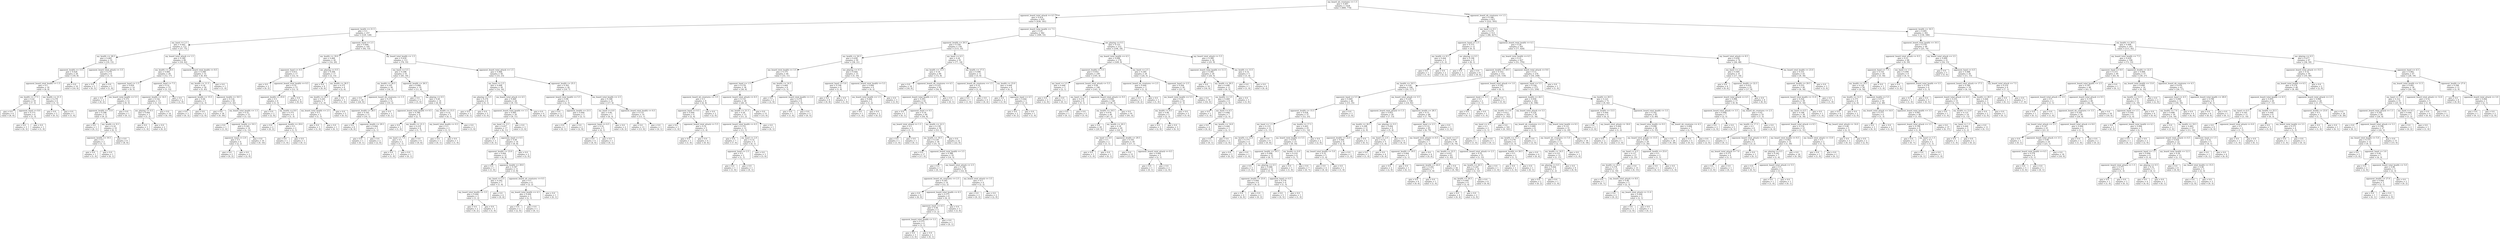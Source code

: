 digraph Tree {
node [shape=box] ;
0 [label="my_board_nb_creatures <= 1.5\ngini = 0.497\nsamples = 1434\nvalue = [660, 774]"] ;
1 [label="opponent_board_total_attack <= 4.5\ngini = 0.414\nsamples = 619\nvalue = [438, 181]"] ;
0 -> 1 [labeldistance=2.5, labelangle=45, headlabel="True"] ;
2 [label="opponent_health <= 21.5\ngini = 0.5\nsamples = 257\nvalue = [129, 128]"] ;
1 -> 2 ;
3 [label="my_hand <= 2.5\ngini = 0.442\nsamples = 112\nvalue = [37, 75]"] ;
2 -> 3 ;
4 [label="my_health <= 28.5\ngini = 0.482\nsamples = 32\nvalue = [19, 13]"] ;
3 -> 4 ;
5 [label="opponent_health <= 13.5\ngini = 0.426\nsamples = 26\nvalue = [18, 8]"] ;
4 -> 5 ;
6 [label="opponent_board_total_health <= 1.5\ngini = 0.5\nsamples = 16\nvalue = [8, 8]"] ;
5 -> 6 ;
7 [label="my_health <= 17.5\ngini = 0.42\nsamples = 10\nvalue = [7, 3]"] ;
6 -> 7 ;
8 [label="gini = 0.0\nsamples = 6\nvalue = [6, 0]"] ;
7 -> 8 ;
9 [label="opponent_hand <= 8.0\ngini = 0.375\nsamples = 4\nvalue = [1, 3]"] ;
7 -> 9 ;
10 [label="gini = 0.0\nsamples = 3\nvalue = [0, 3]"] ;
9 -> 10 ;
11 [label="gini = 0.0\nsamples = 1\nvalue = [1, 0]"] ;
9 -> 11 ;
12 [label="my_health <= 21.5\ngini = 0.278\nsamples = 6\nvalue = [1, 5]"] ;
6 -> 12 ;
13 [label="gini = 0.0\nsamples = 5\nvalue = [0, 5]"] ;
12 -> 13 ;
14 [label="gini = 0.0\nsamples = 1\nvalue = [1, 0]"] ;
12 -> 14 ;
15 [label="gini = 0.0\nsamples = 10\nvalue = [10, 0]"] ;
5 -> 15 ;
16 [label="opponent_board_total_attack <= 3.5\ngini = 0.278\nsamples = 6\nvalue = [1, 5]"] ;
4 -> 16 ;
17 [label="gini = 0.0\nsamples = 5\nvalue = [0, 5]"] ;
16 -> 17 ;
18 [label="gini = 0.0\nsamples = 1\nvalue = [1, 0]"] ;
16 -> 18 ;
19 [label="my_board_total_attack <= 1.5\ngini = 0.349\nsamples = 80\nvalue = [18, 62]"] ;
3 -> 19 ;
20 [label="my_health <= 20.5\ngini = 0.485\nsamples = 29\nvalue = [12, 17]"] ;
19 -> 20 ;
21 [label="opponent_hand <= 1.5\ngini = 0.459\nsamples = 14\nvalue = [9, 5]"] ;
20 -> 21 ;
22 [label="gini = 0.0\nsamples = 2\nvalue = [0, 2]"] ;
21 -> 22 ;
23 [label="my_board_total_health <= 5.5\ngini = 0.375\nsamples = 12\nvalue = [9, 3]"] ;
21 -> 23 ;
24 [label="opponent_health <= 13.0\ngini = 0.298\nsamples = 11\nvalue = [9, 2]"] ;
23 -> 24 ;
25 [label="gini = 0.0\nsamples = 1\nvalue = [0, 1]"] ;
24 -> 25 ;
26 [label="my_health <= 9.5\ngini = 0.18\nsamples = 10\nvalue = [9, 1]"] ;
24 -> 26 ;
27 [label="opponent_health <= 19.5\ngini = 0.5\nsamples = 2\nvalue = [1, 1]"] ;
26 -> 27 ;
28 [label="gini = 0.0\nsamples = 1\nvalue = [1, 0]"] ;
27 -> 28 ;
29 [label="gini = 0.0\nsamples = 1\nvalue = [0, 1]"] ;
27 -> 29 ;
30 [label="gini = 0.0\nsamples = 8\nvalue = [8, 0]"] ;
26 -> 30 ;
31 [label="gini = 0.0\nsamples = 1\nvalue = [0, 1]"] ;
23 -> 31 ;
32 [label="opponent_hand <= 7.5\ngini = 0.32\nsamples = 15\nvalue = [3, 12]"] ;
20 -> 32 ;
33 [label="opponent_health <= 14.5\ngini = 0.142\nsamples = 13\nvalue = [1, 12]"] ;
32 -> 33 ;
34 [label="me_playing <= 0.5\ngini = 0.444\nsamples = 3\nvalue = [1, 2]"] ;
33 -> 34 ;
35 [label="gini = 0.0\nsamples = 1\nvalue = [1, 0]"] ;
34 -> 35 ;
36 [label="gini = 0.0\nsamples = 2\nvalue = [0, 2]"] ;
34 -> 36 ;
37 [label="gini = 0.0\nsamples = 10\nvalue = [0, 10]"] ;
33 -> 37 ;
38 [label="gini = 0.0\nsamples = 2\nvalue = [2, 0]"] ;
32 -> 38 ;
39 [label="opponent_board_total_health <= 8.5\ngini = 0.208\nsamples = 51\nvalue = [6, 45]"] ;
19 -> 39 ;
40 [label="my_health <= 11.5\ngini = 0.18\nsamples = 50\nvalue = [5, 45]"] ;
39 -> 40 ;
41 [label="opponent_health <= 15.5\ngini = 0.48\nsamples = 5\nvalue = [2, 3]"] ;
40 -> 41 ;
42 [label="gini = 0.0\nsamples = 3\nvalue = [0, 3]"] ;
41 -> 42 ;
43 [label="gini = 0.0\nsamples = 2\nvalue = [2, 0]"] ;
41 -> 43 ;
44 [label="opponent_health <= 18.5\ngini = 0.124\nsamples = 45\nvalue = [3, 42]"] ;
40 -> 44 ;
45 [label="gini = 0.0\nsamples = 30\nvalue = [0, 30]"] ;
44 -> 45 ;
46 [label="my_board_total_health <= 1.5\ngini = 0.32\nsamples = 15\nvalue = [3, 12]"] ;
44 -> 46 ;
47 [label="gini = 0.0\nsamples = 1\nvalue = [1, 0]"] ;
46 -> 47 ;
48 [label="opponent_health <= 19.5\ngini = 0.245\nsamples = 14\nvalue = [2, 12]"] ;
46 -> 48 ;
49 [label="opponent_hand <= 2.0\ngini = 0.5\nsamples = 4\nvalue = [2, 2]"] ;
48 -> 49 ;
50 [label="gini = 0.0\nsamples = 2\nvalue = [0, 2]"] ;
49 -> 50 ;
51 [label="gini = 0.0\nsamples = 2\nvalue = [2, 0]"] ;
49 -> 51 ;
52 [label="gini = 0.0\nsamples = 10\nvalue = [0, 10]"] ;
48 -> 52 ;
53 [label="gini = 0.0\nsamples = 1\nvalue = [1, 0]"] ;
39 -> 53 ;
54 [label="opponent_hand <= 2.5\ngini = 0.464\nsamples = 145\nvalue = [92, 53]"] ;
2 -> 54 ;
55 [label="my_health <= 18.0\ngini = 0.484\nsamples = 34\nvalue = [14, 20]"] ;
54 -> 55 ;
56 [label="opponent_hand <= 0.5\ngini = 0.415\nsamples = 17\nvalue = [12, 5]"] ;
55 -> 56 ;
57 [label="gini = 0.0\nsamples = 2\nvalue = [0, 2]"] ;
56 -> 57 ;
58 [label="opponent_board_total_health <= 0.5\ngini = 0.32\nsamples = 15\nvalue = [12, 3]"] ;
56 -> 58 ;
59 [label="opponent_health <= 25.0\ngini = 0.5\nsamples = 6\nvalue = [3, 3]"] ;
58 -> 59 ;
60 [label="gini = 0.0\nsamples = 2\nvalue = [2, 0]"] ;
59 -> 60 ;
61 [label="my_health <= 8.0\ngini = 0.375\nsamples = 4\nvalue = [1, 3]"] ;
59 -> 61 ;
62 [label="gini = 0.0\nsamples = 2\nvalue = [0, 2]"] ;
61 -> 62 ;
63 [label="opponent_health <= 29.0\ngini = 0.5\nsamples = 2\nvalue = [1, 1]"] ;
61 -> 63 ;
64 [label="gini = 0.0\nsamples = 1\nvalue = [1, 0]"] ;
63 -> 64 ;
65 [label="gini = 0.0\nsamples = 1\nvalue = [0, 1]"] ;
63 -> 65 ;
66 [label="gini = 0.0\nsamples = 9\nvalue = [9, 0]"] ;
58 -> 66 ;
67 [label="me_playing <= 0.5\ngini = 0.208\nsamples = 17\nvalue = [2, 15]"] ;
55 -> 67 ;
68 [label="gini = 0.0\nsamples = 9\nvalue = [0, 9]"] ;
67 -> 68 ;
69 [label="my_health <= 26.5\ngini = 0.375\nsamples = 8\nvalue = [2, 6]"] ;
67 -> 69 ;
70 [label="my_health <= 20.5\ngini = 0.245\nsamples = 7\nvalue = [1, 6]"] ;
69 -> 70 ;
71 [label="my_board_total_health <= 2.5\ngini = 0.5\nsamples = 2\nvalue = [1, 1]"] ;
70 -> 71 ;
72 [label="gini = 0.0\nsamples = 1\nvalue = [1, 0]"] ;
71 -> 72 ;
73 [label="gini = 0.0\nsamples = 1\nvalue = [0, 1]"] ;
71 -> 73 ;
74 [label="gini = 0.0\nsamples = 5\nvalue = [0, 5]"] ;
70 -> 74 ;
75 [label="gini = 0.0\nsamples = 1\nvalue = [1, 0]"] ;
69 -> 75 ;
76 [label="my_board_total_health <= 1.5\ngini = 0.418\nsamples = 111\nvalue = [78, 33]"] ;
54 -> 76 ;
77 [label="my_hand <= 5.5\ngini = 0.298\nsamples = 55\nvalue = [45, 10]"] ;
76 -> 77 ;
78 [label="my_health <= 26.5\ngini = 0.105\nsamples = 36\nvalue = [34, 2]"] ;
77 -> 78 ;
79 [label="gini = 0.0\nsamples = 24\nvalue = [24, 0]"] ;
78 -> 79 ;
80 [label="opponent_board_nb_creatures <= 1.5\ngini = 0.278\nsamples = 12\nvalue = [10, 2]"] ;
78 -> 80 ;
81 [label="opponent_health <= 28.5\ngini = 0.165\nsamples = 11\nvalue = [10, 1]"] ;
80 -> 81 ;
82 [label="gini = 0.0\nsamples = 8\nvalue = [8, 0]"] ;
81 -> 82 ;
83 [label="opponent_health <= 29.5\ngini = 0.444\nsamples = 3\nvalue = [2, 1]"] ;
81 -> 83 ;
84 [label="gini = 0.0\nsamples = 1\nvalue = [0, 1]"] ;
83 -> 84 ;
85 [label="gini = 0.0\nsamples = 2\nvalue = [2, 0]"] ;
83 -> 85 ;
86 [label="gini = 0.0\nsamples = 1\nvalue = [0, 1]"] ;
80 -> 86 ;
87 [label="opponent_health <= 26.5\ngini = 0.488\nsamples = 19\nvalue = [11, 8]"] ;
77 -> 87 ;
88 [label="gini = 0.0\nsamples = 5\nvalue = [5, 0]"] ;
87 -> 88 ;
89 [label="me_playing <= 0.5\ngini = 0.49\nsamples = 14\nvalue = [6, 8]"] ;
87 -> 89 ;
90 [label="opponent_board_total_health <= 0.5\ngini = 0.346\nsamples = 9\nvalue = [2, 7]"] ;
89 -> 90 ;
91 [label="gini = 0.0\nsamples = 1\nvalue = [1, 0]"] ;
90 -> 91 ;
92 [label="my_health <= 21.5\ngini = 0.219\nsamples = 8\nvalue = [1, 7]"] ;
90 -> 92 ;
93 [label="my_hand <= 7.0\ngini = 0.5\nsamples = 2\nvalue = [1, 1]"] ;
92 -> 93 ;
94 [label="gini = 0.0\nsamples = 1\nvalue = [1, 0]"] ;
93 -> 94 ;
95 [label="gini = 0.0\nsamples = 1\nvalue = [0, 1]"] ;
93 -> 95 ;
96 [label="gini = 0.0\nsamples = 6\nvalue = [0, 6]"] ;
92 -> 96 ;
97 [label="my_health <= 15.5\ngini = 0.32\nsamples = 5\nvalue = [4, 1]"] ;
89 -> 97 ;
98 [label="my_board_total_health <= 0.5\ngini = 0.5\nsamples = 2\nvalue = [1, 1]"] ;
97 -> 98 ;
99 [label="gini = 0.0\nsamples = 1\nvalue = [0, 1]"] ;
98 -> 99 ;
100 [label="gini = 0.0\nsamples = 1\nvalue = [1, 0]"] ;
98 -> 100 ;
101 [label="gini = 0.0\nsamples = 3\nvalue = [3, 0]"] ;
97 -> 101 ;
102 [label="opponent_board_total_attack <= 1.5\ngini = 0.484\nsamples = 56\nvalue = [33, 23]"] ;
76 -> 102 ;
103 [label="my_hand <= 2.5\ngini = 0.498\nsamples = 30\nvalue = [14, 16]"] ;
102 -> 103 ;
104 [label="me_playing <= 0.5\ngini = 0.278\nsamples = 6\nvalue = [5, 1]"] ;
103 -> 104 ;
105 [label="gini = 0.0\nsamples = 1\nvalue = [0, 1]"] ;
104 -> 105 ;
106 [label="gini = 0.0\nsamples = 5\nvalue = [5, 0]"] ;
104 -> 106 ;
107 [label="my_board_total_attack <= 4.5\ngini = 0.469\nsamples = 24\nvalue = [9, 15]"] ;
103 -> 107 ;
108 [label="opponent_board_total_health <= 1.5\ngini = 0.495\nsamples = 20\nvalue = [9, 11]"] ;
107 -> 108 ;
109 [label="my_hand <= 3.5\ngini = 0.457\nsamples = 17\nvalue = [6, 11]"] ;
108 -> 109 ;
110 [label="gini = 0.0\nsamples = 3\nvalue = [0, 3]"] ;
109 -> 110 ;
111 [label="opponent_hand <= 6.5\ngini = 0.49\nsamples = 14\nvalue = [6, 8]"] ;
109 -> 111 ;
112 [label="opponent_health <= 23.0\ngini = 0.444\nsamples = 12\nvalue = [4, 8]"] ;
111 -> 112 ;
113 [label="gini = 0.0\nsamples = 1\nvalue = [1, 0]"] ;
112 -> 113 ;
114 [label="opponent_health <= 29.0\ngini = 0.397\nsamples = 11\nvalue = [3, 8]"] ;
112 -> 114 ;
115 [label="my_hand <= 5.5\ngini = 0.245\nsamples = 7\nvalue = [1, 6]"] ;
114 -> 115 ;
116 [label="my_board_total_health <= 3.5\ngini = 0.444\nsamples = 3\nvalue = [1, 2]"] ;
115 -> 116 ;
117 [label="gini = 0.0\nsamples = 2\nvalue = [0, 2]"] ;
116 -> 117 ;
118 [label="gini = 0.0\nsamples = 1\nvalue = [1, 0]"] ;
116 -> 118 ;
119 [label="gini = 0.0\nsamples = 4\nvalue = [0, 4]"] ;
115 -> 119 ;
120 [label="opponent_board_nb_creatures <= 0.5\ngini = 0.5\nsamples = 4\nvalue = [2, 2]"] ;
114 -> 120 ;
121 [label="my_board_total_health <= 4.5\ngini = 0.444\nsamples = 3\nvalue = [2, 1]"] ;
120 -> 121 ;
122 [label="gini = 0.0\nsamples = 2\nvalue = [2, 0]"] ;
121 -> 122 ;
123 [label="gini = 0.0\nsamples = 1\nvalue = [0, 1]"] ;
121 -> 123 ;
124 [label="gini = 0.0\nsamples = 1\nvalue = [0, 1]"] ;
120 -> 124 ;
125 [label="gini = 0.0\nsamples = 2\nvalue = [2, 0]"] ;
111 -> 125 ;
126 [label="gini = 0.0\nsamples = 3\nvalue = [3, 0]"] ;
108 -> 126 ;
127 [label="gini = 0.0\nsamples = 4\nvalue = [0, 4]"] ;
107 -> 127 ;
128 [label="opponent_health <= 25.5\ngini = 0.393\nsamples = 26\nvalue = [19, 7]"] ;
102 -> 128 ;
129 [label="opponent_board_total_health <= 5.5\ngini = 0.48\nsamples = 5\nvalue = [2, 3]"] ;
128 -> 129 ;
130 [label="gini = 0.0\nsamples = 2\nvalue = [0, 2]"] ;
129 -> 130 ;
131 [label="opponent_health <= 23.5\ngini = 0.444\nsamples = 3\nvalue = [2, 1]"] ;
129 -> 131 ;
132 [label="gini = 0.0\nsamples = 1\nvalue = [0, 1]"] ;
131 -> 132 ;
133 [label="gini = 0.0\nsamples = 2\nvalue = [2, 0]"] ;
131 -> 133 ;
134 [label="my_board_total_health <= 2.5\ngini = 0.308\nsamples = 21\nvalue = [17, 4]"] ;
128 -> 134 ;
135 [label="my_hand <= 6.0\ngini = 0.49\nsamples = 7\nvalue = [4, 3]"] ;
134 -> 135 ;
136 [label="opponent_hand <= 4.5\ngini = 0.32\nsamples = 5\nvalue = [4, 1]"] ;
135 -> 136 ;
137 [label="gini = 0.0\nsamples = 4\nvalue = [4, 0]"] ;
136 -> 137 ;
138 [label="gini = 0.0\nsamples = 1\nvalue = [0, 1]"] ;
136 -> 138 ;
139 [label="gini = 0.0\nsamples = 2\nvalue = [0, 2]"] ;
135 -> 139 ;
140 [label="opponent_board_total_health <= 6.5\ngini = 0.133\nsamples = 14\nvalue = [13, 1]"] ;
134 -> 140 ;
141 [label="gini = 0.0\nsamples = 13\nvalue = [13, 0]"] ;
140 -> 141 ;
142 [label="gini = 0.0\nsamples = 1\nvalue = [0, 1]"] ;
140 -> 142 ;
143 [label="opponent_board_total_health <= 7.5\ngini = 0.25\nsamples = 362\nvalue = [309, 53]"] ;
1 -> 143 ;
144 [label="opponent_health <= 20.5\ngini = 0.358\nsamples = 150\nvalue = [115, 35]"] ;
143 -> 144 ;
145 [label="my_health <= 24.5\ngini = 0.458\nsamples = 59\nvalue = [38, 21]"] ;
144 -> 145 ;
146 [label="my_board_total_health <= 3.5\ngini = 0.375\nsamples = 44\nvalue = [33, 11]"] ;
145 -> 146 ;
147 [label="opponent_hand <= 1.5\ngini = 0.278\nsamples = 36\nvalue = [30, 6]"] ;
146 -> 147 ;
148 [label="opponent_board_nb_creatures <= 3.5\ngini = 0.5\nsamples = 8\nvalue = [4, 4]"] ;
147 -> 148 ;
149 [label="opponent_hand <= 0.5\ngini = 0.444\nsamples = 6\nvalue = [2, 4]"] ;
148 -> 149 ;
150 [label="gini = 0.0\nsamples = 1\nvalue = [1, 0]"] ;
149 -> 150 ;
151 [label="opponent_board_total_attack <= 5.5\ngini = 0.32\nsamples = 5\nvalue = [1, 4]"] ;
149 -> 151 ;
152 [label="gini = 0.0\nsamples = 1\nvalue = [1, 0]"] ;
151 -> 152 ;
153 [label="gini = 0.0\nsamples = 4\nvalue = [0, 4]"] ;
151 -> 153 ;
154 [label="gini = 0.0\nsamples = 2\nvalue = [2, 0]"] ;
148 -> 154 ;
155 [label="opponent_board_total_attack <= 6.5\ngini = 0.133\nsamples = 28\nvalue = [26, 2]"] ;
147 -> 155 ;
156 [label="my_health <= 21.5\ngini = 0.26\nsamples = 13\nvalue = [11, 2]"] ;
155 -> 156 ;
157 [label="opponent_board_total_health <= 6.5\ngini = 0.153\nsamples = 12\nvalue = [11, 1]"] ;
156 -> 157 ;
158 [label="gini = 0.0\nsamples = 7\nvalue = [7, 0]"] ;
157 -> 158 ;
159 [label="my_hand <= 2.0\ngini = 0.32\nsamples = 5\nvalue = [4, 1]"] ;
157 -> 159 ;
160 [label="opponent_hand <= 2.5\ngini = 0.5\nsamples = 2\nvalue = [1, 1]"] ;
159 -> 160 ;
161 [label="gini = 0.0\nsamples = 1\nvalue = [1, 0]"] ;
160 -> 161 ;
162 [label="gini = 0.0\nsamples = 1\nvalue = [0, 1]"] ;
160 -> 162 ;
163 [label="gini = 0.0\nsamples = 3\nvalue = [3, 0]"] ;
159 -> 163 ;
164 [label="gini = 0.0\nsamples = 1\nvalue = [0, 1]"] ;
156 -> 164 ;
165 [label="gini = 0.0\nsamples = 15\nvalue = [15, 0]"] ;
155 -> 165 ;
166 [label="my_health <= 14.5\ngini = 0.469\nsamples = 8\nvalue = [3, 5]"] ;
146 -> 166 ;
167 [label="gini = 0.0\nsamples = 2\nvalue = [2, 0]"] ;
166 -> 167 ;
168 [label="opponent_board_total_health <= 2.5\ngini = 0.278\nsamples = 6\nvalue = [1, 5]"] ;
166 -> 168 ;
169 [label="gini = 0.0\nsamples = 1\nvalue = [1, 0]"] ;
168 -> 169 ;
170 [label="gini = 0.0\nsamples = 5\nvalue = [0, 5]"] ;
168 -> 170 ;
171 [label="me_playing <= 0.5\ngini = 0.444\nsamples = 15\nvalue = [5, 10]"] ;
145 -> 171 ;
172 [label="opponent_hand <= 5.0\ngini = 0.198\nsamples = 9\nvalue = [1, 8]"] ;
171 -> 172 ;
173 [label="gini = 0.0\nsamples = 8\nvalue = [0, 8]"] ;
172 -> 173 ;
174 [label="gini = 0.0\nsamples = 1\nvalue = [1, 0]"] ;
172 -> 174 ;
175 [label="opponent_board_total_health <= 5.5\ngini = 0.444\nsamples = 6\nvalue = [4, 2]"] ;
171 -> 175 ;
176 [label="my_board_total_health <= 1.5\ngini = 0.444\nsamples = 3\nvalue = [1, 2]"] ;
175 -> 176 ;
177 [label="gini = 0.0\nsamples = 1\nvalue = [1, 0]"] ;
176 -> 177 ;
178 [label="gini = 0.0\nsamples = 2\nvalue = [0, 2]"] ;
176 -> 178 ;
179 [label="gini = 0.0\nsamples = 3\nvalue = [3, 0]"] ;
175 -> 179 ;
180 [label="my_hand <= 6.5\ngini = 0.26\nsamples = 91\nvalue = [77, 14]"] ;
144 -> 180 ;
181 [label="my_health <= 13.5\ngini = 0.18\nsamples = 80\nvalue = [72, 8]"] ;
180 -> 181 ;
182 [label="gini = 0.0\nsamples = 18\nvalue = [18, 0]"] ;
181 -> 182 ;
183 [label="opponent_board_nb_creatures <= 4.5\ngini = 0.225\nsamples = 62\nvalue = [54, 8]"] ;
181 -> 183 ;
184 [label="opponent_board_total_health <= 2.5\ngini = 0.203\nsamples = 61\nvalue = [54, 7]"] ;
183 -> 184 ;
185 [label="gini = 0.0\nsamples = 1\nvalue = [0, 1]"] ;
184 -> 185 ;
186 [label="opponent_hand <= 0.5\ngini = 0.18\nsamples = 60\nvalue = [54, 6]"] ;
184 -> 186 ;
187 [label="my_board_total_attack <= 1.5\ngini = 0.5\nsamples = 2\nvalue = [1, 1]"] ;
186 -> 187 ;
188 [label="gini = 0.0\nsamples = 1\nvalue = [1, 0]"] ;
187 -> 188 ;
189 [label="gini = 0.0\nsamples = 1\nvalue = [0, 1]"] ;
187 -> 189 ;
190 [label="my_health <= 22.5\ngini = 0.158\nsamples = 58\nvalue = [53, 5]"] ;
186 -> 190 ;
191 [label="my_health <= 18.5\ngini = 0.239\nsamples = 36\nvalue = [31, 5]"] ;
190 -> 191 ;
192 [label="gini = 0.0\nsamples = 17\nvalue = [17, 0]"] ;
191 -> 192 ;
193 [label="opponent_board_total_health <= 3.5\ngini = 0.388\nsamples = 19\nvalue = [14, 5]"] ;
191 -> 193 ;
194 [label="gini = 0.0\nsamples = 1\nvalue = [0, 1]"] ;
193 -> 194 ;
195 [label="my_board_total_attack <= 2.5\ngini = 0.346\nsamples = 18\nvalue = [14, 4]"] ;
193 -> 195 ;
196 [label="opponent_board_nb_creatures <= 2.5\ngini = 0.245\nsamples = 14\nvalue = [12, 2]"] ;
195 -> 196 ;
197 [label="gini = 0.0\nsamples = 6\nvalue = [6, 0]"] ;
196 -> 197 ;
198 [label="opponent_board_total_health <= 6.5\ngini = 0.375\nsamples = 8\nvalue = [6, 2]"] ;
196 -> 198 ;
199 [label="opponent_hand <= 4.5\ngini = 0.48\nsamples = 5\nvalue = [3, 2]"] ;
198 -> 199 ;
200 [label="opponent_board_total_health <= 5.5\ngini = 0.375\nsamples = 4\nvalue = [3, 1]"] ;
199 -> 200 ;
201 [label="gini = 0.0\nsamples = 3\nvalue = [3, 0]"] ;
200 -> 201 ;
202 [label="gini = 0.0\nsamples = 1\nvalue = [0, 1]"] ;
200 -> 202 ;
203 [label="gini = 0.0\nsamples = 1\nvalue = [0, 1]"] ;
199 -> 203 ;
204 [label="gini = 0.0\nsamples = 3\nvalue = [3, 0]"] ;
198 -> 204 ;
205 [label="my_board_total_attack <= 3.5\ngini = 0.5\nsamples = 4\nvalue = [2, 2]"] ;
195 -> 205 ;
206 [label="gini = 0.0\nsamples = 2\nvalue = [0, 2]"] ;
205 -> 206 ;
207 [label="gini = 0.0\nsamples = 2\nvalue = [2, 0]"] ;
205 -> 207 ;
208 [label="gini = 0.0\nsamples = 22\nvalue = [22, 0]"] ;
190 -> 208 ;
209 [label="gini = 0.0\nsamples = 1\nvalue = [0, 1]"] ;
183 -> 209 ;
210 [label="my_health <= 17.5\ngini = 0.496\nsamples = 11\nvalue = [5, 6]"] ;
180 -> 210 ;
211 [label="opponent_board_nb_creatures <= 1.5\ngini = 0.32\nsamples = 5\nvalue = [1, 4]"] ;
210 -> 211 ;
212 [label="gini = 0.0\nsamples = 1\nvalue = [1, 0]"] ;
211 -> 212 ;
213 [label="gini = 0.0\nsamples = 4\nvalue = [0, 4]"] ;
211 -> 213 ;
214 [label="my_health <= 23.0\ngini = 0.444\nsamples = 6\nvalue = [4, 2]"] ;
210 -> 214 ;
215 [label="gini = 0.0\nsamples = 3\nvalue = [3, 0]"] ;
214 -> 215 ;
216 [label="opponent_hand <= 4.5\ngini = 0.444\nsamples = 3\nvalue = [1, 2]"] ;
214 -> 216 ;
217 [label="gini = 0.0\nsamples = 2\nvalue = [0, 2]"] ;
216 -> 217 ;
218 [label="gini = 0.0\nsamples = 1\nvalue = [1, 0]"] ;
216 -> 218 ;
219 [label="me_playing <= 0.5\ngini = 0.155\nsamples = 212\nvalue = [194, 18]"] ;
143 -> 219 ;
220 [label="my_board_total_health <= 4.5\ngini = 0.096\nsamples = 178\nvalue = [169, 9]"] ;
219 -> 220 ;
221 [label="opponent_health <= 5.5\ngini = 0.052\nsamples = 149\nvalue = [145, 4]"] ;
220 -> 221 ;
222 [label="my_hand <= 2.5\ngini = 0.444\nsamples = 3\nvalue = [2, 1]"] ;
221 -> 222 ;
223 [label="gini = 0.0\nsamples = 2\nvalue = [2, 0]"] ;
222 -> 223 ;
224 [label="gini = 0.0\nsamples = 1\nvalue = [0, 1]"] ;
222 -> 224 ;
225 [label="opponent_board_total_attack <= 5.5\ngini = 0.04\nsamples = 146\nvalue = [143, 3]"] ;
221 -> 225 ;
226 [label="my_hand <= 3.0\ngini = 0.278\nsamples = 6\nvalue = [5, 1]"] ;
225 -> 226 ;
227 [label="gini = 0.0\nsamples = 1\nvalue = [0, 1]"] ;
226 -> 227 ;
228 [label="gini = 0.0\nsamples = 5\nvalue = [5, 0]"] ;
226 -> 228 ;
229 [label="opponent_board_total_attack <= 9.5\ngini = 0.028\nsamples = 140\nvalue = [138, 2]"] ;
225 -> 229 ;
230 [label="my_health <= 19.5\ngini = 0.078\nsamples = 49\nvalue = [47, 2]"] ;
229 -> 230 ;
231 [label="gini = 0.0\nsamples = 29\nvalue = [29, 0]"] ;
230 -> 231 ;
232 [label="my_health <= 20.5\ngini = 0.18\nsamples = 20\nvalue = [18, 2]"] ;
230 -> 232 ;
233 [label="my_hand <= 4.0\ngini = 0.5\nsamples = 2\nvalue = [1, 1]"] ;
232 -> 233 ;
234 [label="gini = 0.0\nsamples = 1\nvalue = [1, 0]"] ;
233 -> 234 ;
235 [label="gini = 0.0\nsamples = 1\nvalue = [0, 1]"] ;
233 -> 235 ;
236 [label="opponent_health <= 29.5\ngini = 0.105\nsamples = 18\nvalue = [17, 1]"] ;
232 -> 236 ;
237 [label="gini = 0.0\nsamples = 15\nvalue = [15, 0]"] ;
236 -> 237 ;
238 [label="opponent_board_total_attack <= 8.5\ngini = 0.444\nsamples = 3\nvalue = [2, 1]"] ;
236 -> 238 ;
239 [label="gini = 0.0\nsamples = 1\nvalue = [0, 1]"] ;
238 -> 239 ;
240 [label="gini = 0.0\nsamples = 2\nvalue = [2, 0]"] ;
238 -> 240 ;
241 [label="gini = 0.0\nsamples = 91\nvalue = [91, 0]"] ;
229 -> 241 ;
242 [label="my_hand <= 2.5\ngini = 0.285\nsamples = 29\nvalue = [24, 5]"] ;
220 -> 242 ;
243 [label="opponent_board_nb_creatures <= 2.5\ngini = 0.444\nsamples = 3\nvalue = [1, 2]"] ;
242 -> 243 ;
244 [label="gini = 0.0\nsamples = 2\nvalue = [0, 2]"] ;
243 -> 244 ;
245 [label="gini = 0.0\nsamples = 1\nvalue = [1, 0]"] ;
243 -> 245 ;
246 [label="opponent_hand <= 2.5\ngini = 0.204\nsamples = 26\nvalue = [23, 3]"] ;
242 -> 246 ;
247 [label="my_board_total_health <= 5.5\ngini = 0.42\nsamples = 10\nvalue = [7, 3]"] ;
246 -> 247 ;
248 [label="my_health <= 8.5\ngini = 0.48\nsamples = 5\nvalue = [2, 3]"] ;
247 -> 248 ;
249 [label="gini = 0.0\nsamples = 2\nvalue = [2, 0]"] ;
248 -> 249 ;
250 [label="gini = 0.0\nsamples = 3\nvalue = [0, 3]"] ;
248 -> 250 ;
251 [label="gini = 0.0\nsamples = 5\nvalue = [5, 0]"] ;
247 -> 251 ;
252 [label="gini = 0.0\nsamples = 16\nvalue = [16, 0]"] ;
246 -> 252 ;
253 [label="my_board_total_attack <= 5.5\ngini = 0.389\nsamples = 34\nvalue = [25, 9]"] ;
219 -> 253 ;
254 [label="opponent_board_total_health <= 11.5\ngini = 0.285\nsamples = 29\nvalue = [24, 5]"] ;
253 -> 254 ;
255 [label="gini = 0.0\nsamples = 18\nvalue = [18, 0]"] ;
254 -> 255 ;
256 [label="my_health <= 26.5\ngini = 0.496\nsamples = 11\nvalue = [6, 5]"] ;
254 -> 256 ;
257 [label="my_health <= 3.5\ngini = 0.469\nsamples = 8\nvalue = [3, 5]"] ;
256 -> 257 ;
258 [label="gini = 0.0\nsamples = 1\nvalue = [1, 0]"] ;
257 -> 258 ;
259 [label="my_hand <= 6.5\ngini = 0.408\nsamples = 7\nvalue = [2, 5]"] ;
257 -> 259 ;
260 [label="gini = 0.0\nsamples = 4\nvalue = [0, 4]"] ;
259 -> 260 ;
261 [label="my_health <= 14.0\ngini = 0.444\nsamples = 3\nvalue = [2, 1]"] ;
259 -> 261 ;
262 [label="gini = 0.0\nsamples = 1\nvalue = [0, 1]"] ;
261 -> 262 ;
263 [label="gini = 0.0\nsamples = 2\nvalue = [2, 0]"] ;
261 -> 263 ;
264 [label="gini = 0.0\nsamples = 3\nvalue = [3, 0]"] ;
256 -> 264 ;
265 [label="my_health <= 13.5\ngini = 0.32\nsamples = 5\nvalue = [1, 4]"] ;
253 -> 265 ;
266 [label="gini = 0.0\nsamples = 1\nvalue = [1, 0]"] ;
265 -> 266 ;
267 [label="gini = 0.0\nsamples = 4\nvalue = [0, 4]"] ;
265 -> 267 ;
268 [label="opponent_board_nb_creatures <= 1.5\ngini = 0.396\nsamples = 815\nvalue = [222, 593]"] ;
0 -> 268 [labeldistance=2.5, labelangle=-45, headlabel="False"] ;
269 [label="my_hand <= 0.5\ngini = 0.279\nsamples = 513\nvalue = [86, 427]"] ;
268 -> 269 ;
270 [label="opponent_hand <= 2.5\ngini = 0.375\nsamples = 12\nvalue = [9, 3]"] ;
269 -> 270 ;
271 [label="my_health <= 8.5\ngini = 0.444\nsamples = 3\nvalue = [1, 2]"] ;
270 -> 271 ;
272 [label="gini = 0.0\nsamples = 1\nvalue = [1, 0]"] ;
271 -> 272 ;
273 [label="gini = 0.0\nsamples = 2\nvalue = [0, 2]"] ;
271 -> 273 ;
274 [label="me_playing <= 0.5\ngini = 0.198\nsamples = 9\nvalue = [8, 1]"] ;
270 -> 274 ;
275 [label="gini = 0.0\nsamples = 1\nvalue = [0, 1]"] ;
274 -> 275 ;
276 [label="gini = 0.0\nsamples = 8\nvalue = [8, 0]"] ;
274 -> 276 ;
277 [label="opponent_board_total_health <= 4.5\ngini = 0.26\nsamples = 501\nvalue = [77, 424]"] ;
269 -> 277 ;
278 [label="my_board_total_health <= 6.5\ngini = 0.21\nsamples = 427\nvalue = [51, 376]"] ;
277 -> 278 ;
279 [label="opponent_health <= 29.5\ngini = 0.353\nsamples = 153\nvalue = [35, 118]"] ;
278 -> 279 ;
280 [label="my_health <= 18.5\ngini = 0.318\nsamples = 146\nvalue = [29, 117]"] ;
279 -> 280 ;
281 [label="opponent_hand <= 5.5\ngini = 0.469\nsamples = 40\nvalue = [15, 25]"] ;
280 -> 281 ;
282 [label="opponent_health <= 15.5\ngini = 0.438\nsamples = 37\nvalue = [12, 25]"] ;
281 -> 282 ;
283 [label="my_hand <= 1.5\ngini = 0.153\nsamples = 12\nvalue = [1, 11]"] ;
282 -> 283 ;
284 [label="my_health <= 12.0\ngini = 0.375\nsamples = 4\nvalue = [1, 3]"] ;
283 -> 284 ;
285 [label="gini = 0.0\nsamples = 3\nvalue = [0, 3]"] ;
284 -> 285 ;
286 [label="gini = 0.0\nsamples = 1\nvalue = [1, 0]"] ;
284 -> 286 ;
287 [label="gini = 0.0\nsamples = 8\nvalue = [0, 8]"] ;
283 -> 287 ;
288 [label="my_health <= 17.5\ngini = 0.493\nsamples = 25\nvalue = [11, 14]"] ;
282 -> 288 ;
289 [label="my_board_total_health <= 5.5\ngini = 0.476\nsamples = 23\nvalue = [9, 14]"] ;
288 -> 289 ;
290 [label="opponent_health <= 19.5\ngini = 0.498\nsamples = 15\nvalue = [8, 7]"] ;
289 -> 290 ;
291 [label="gini = 0.0\nsamples = 3\nvalue = [3, 0]"] ;
290 -> 291 ;
292 [label="me_playing <= 0.5\ngini = 0.486\nsamples = 12\nvalue = [5, 7]"] ;
290 -> 292 ;
293 [label="opponent_health <= 23.0\ngini = 0.444\nsamples = 6\nvalue = [4, 2]"] ;
292 -> 293 ;
294 [label="gini = 0.0\nsamples = 4\nvalue = [4, 0]"] ;
293 -> 294 ;
295 [label="gini = 0.0\nsamples = 2\nvalue = [0, 2]"] ;
293 -> 295 ;
296 [label="opponent_hand <= 4.5\ngini = 0.278\nsamples = 6\nvalue = [1, 5]"] ;
292 -> 296 ;
297 [label="gini = 0.0\nsamples = 5\nvalue = [0, 5]"] ;
296 -> 297 ;
298 [label="gini = 0.0\nsamples = 1\nvalue = [1, 0]"] ;
296 -> 298 ;
299 [label="my_health <= 6.0\ngini = 0.219\nsamples = 8\nvalue = [1, 7]"] ;
289 -> 299 ;
300 [label="gini = 0.0\nsamples = 1\nvalue = [1, 0]"] ;
299 -> 300 ;
301 [label="gini = 0.0\nsamples = 7\nvalue = [0, 7]"] ;
299 -> 301 ;
302 [label="gini = 0.0\nsamples = 2\nvalue = [2, 0]"] ;
288 -> 302 ;
303 [label="gini = 0.0\nsamples = 3\nvalue = [3, 0]"] ;
281 -> 303 ;
304 [label="my_board_total_attack <= 3.5\ngini = 0.229\nsamples = 106\nvalue = [14, 92]"] ;
280 -> 304 ;
305 [label="opponent_board_total_attack <= 1.5\ngini = 0.455\nsamples = 20\nvalue = [7, 13]"] ;
304 -> 305 ;
306 [label="my_health <= 26.5\ngini = 0.298\nsamples = 11\nvalue = [2, 9]"] ;
305 -> 306 ;
307 [label="opponent_health <= 22.0\ngini = 0.444\nsamples = 6\nvalue = [2, 4]"] ;
306 -> 307 ;
308 [label="my_board_total_health <= 5.0\ngini = 0.32\nsamples = 5\nvalue = [1, 4]"] ;
307 -> 308 ;
309 [label="gini = 0.0\nsamples = 4\nvalue = [0, 4]"] ;
308 -> 309 ;
310 [label="gini = 0.0\nsamples = 1\nvalue = [1, 0]"] ;
308 -> 310 ;
311 [label="gini = 0.0\nsamples = 1\nvalue = [1, 0]"] ;
307 -> 311 ;
312 [label="gini = 0.0\nsamples = 5\nvalue = [0, 5]"] ;
306 -> 312 ;
313 [label="me_playing <= 0.5\ngini = 0.494\nsamples = 9\nvalue = [5, 4]"] ;
305 -> 313 ;
314 [label="my_hand <= 2.0\ngini = 0.32\nsamples = 5\nvalue = [1, 4]"] ;
313 -> 314 ;
315 [label="gini = 0.0\nsamples = 1\nvalue = [1, 0]"] ;
314 -> 315 ;
316 [label="gini = 0.0\nsamples = 4\nvalue = [0, 4]"] ;
314 -> 316 ;
317 [label="gini = 0.0\nsamples = 4\nvalue = [4, 0]"] ;
313 -> 317 ;
318 [label="opponent_health <= 28.5\ngini = 0.15\nsamples = 86\nvalue = [7, 79]"] ;
304 -> 318 ;
319 [label="opponent_hand <= 2.5\ngini = 0.131\nsamples = 85\nvalue = [6, 79]"] ;
318 -> 319 ;
320 [label="my_board_total_attack <= 6.5\ngini = 0.408\nsamples = 7\nvalue = [2, 5]"] ;
319 -> 320 ;
321 [label="opponent_health <= 19.5\ngini = 0.444\nsamples = 3\nvalue = [2, 1]"] ;
320 -> 321 ;
322 [label="gini = 0.0\nsamples = 2\nvalue = [2, 0]"] ;
321 -> 322 ;
323 [label="gini = 0.0\nsamples = 1\nvalue = [0, 1]"] ;
321 -> 323 ;
324 [label="gini = 0.0\nsamples = 4\nvalue = [0, 4]"] ;
320 -> 324 ;
325 [label="my_hand <= 5.5\ngini = 0.097\nsamples = 78\nvalue = [4, 74]"] ;
319 -> 325 ;
326 [label="my_health <= 22.5\ngini = 0.031\nsamples = 63\nvalue = [1, 62]"] ;
325 -> 326 ;
327 [label="opponent_health <= 24.0\ngini = 0.245\nsamples = 7\nvalue = [1, 6]"] ;
326 -> 327 ;
328 [label="gini = 0.0\nsamples = 6\nvalue = [0, 6]"] ;
327 -> 328 ;
329 [label="gini = 0.0\nsamples = 1\nvalue = [1, 0]"] ;
327 -> 329 ;
330 [label="gini = 0.0\nsamples = 56\nvalue = [0, 56]"] ;
326 -> 330 ;
331 [label="opponent_board_total_attack <= 2.5\ngini = 0.32\nsamples = 15\nvalue = [3, 12]"] ;
325 -> 331 ;
332 [label="my_health <= 26.5\ngini = 0.245\nsamples = 14\nvalue = [2, 12]"] ;
331 -> 332 ;
333 [label="my_health <= 24.5\ngini = 0.444\nsamples = 6\nvalue = [2, 4]"] ;
332 -> 333 ;
334 [label="gini = 0.0\nsamples = 4\nvalue = [0, 4]"] ;
333 -> 334 ;
335 [label="gini = 0.0\nsamples = 2\nvalue = [2, 0]"] ;
333 -> 335 ;
336 [label="gini = 0.0\nsamples = 8\nvalue = [0, 8]"] ;
332 -> 336 ;
337 [label="gini = 0.0\nsamples = 1\nvalue = [1, 0]"] ;
331 -> 337 ;
338 [label="gini = 0.0\nsamples = 1\nvalue = [1, 0]"] ;
318 -> 338 ;
339 [label="opponent_board_total_attack <= 1.0\ngini = 0.245\nsamples = 7\nvalue = [6, 1]"] ;
279 -> 339 ;
340 [label="opponent_hand <= 5.5\ngini = 0.5\nsamples = 2\nvalue = [1, 1]"] ;
339 -> 340 ;
341 [label="gini = 0.0\nsamples = 1\nvalue = [0, 1]"] ;
340 -> 341 ;
342 [label="gini = 0.0\nsamples = 1\nvalue = [1, 0]"] ;
340 -> 342 ;
343 [label="gini = 0.0\nsamples = 5\nvalue = [5, 0]"] ;
339 -> 343 ;
344 [label="opponent_board_total_attack <= 9.0\ngini = 0.11\nsamples = 274\nvalue = [16, 258]"] ;
278 -> 344 ;
345 [label="opponent_hand <= 5.5\ngini = 0.104\nsamples = 273\nvalue = [15, 258]"] ;
344 -> 345 ;
346 [label="opponent_health <= 24.5\ngini = 0.058\nsamples = 202\nvalue = [6, 196]"] ;
345 -> 346 ;
347 [label="my_health <= 3.0\ngini = 0.012\nsamples = 163\nvalue = [1, 162]"] ;
346 -> 347 ;
348 [label="my_hand <= 4.5\ngini = 0.5\nsamples = 2\nvalue = [1, 1]"] ;
347 -> 348 ;
349 [label="gini = 0.0\nsamples = 1\nvalue = [1, 0]"] ;
348 -> 349 ;
350 [label="gini = 0.0\nsamples = 1\nvalue = [0, 1]"] ;
348 -> 350 ;
351 [label="gini = 0.0\nsamples = 161\nvalue = [0, 161]"] ;
347 -> 351 ;
352 [label="my_board_total_attack <= 5.5\ngini = 0.224\nsamples = 39\nvalue = [5, 34]"] ;
346 -> 352 ;
353 [label="my_board_nb_creatures <= 2.5\ngini = 0.469\nsamples = 8\nvalue = [3, 5]"] ;
352 -> 353 ;
354 [label="my_health <= 15.5\ngini = 0.278\nsamples = 6\nvalue = [1, 5]"] ;
353 -> 354 ;
355 [label="opponent_health <= 26.5\ngini = 0.5\nsamples = 2\nvalue = [1, 1]"] ;
354 -> 355 ;
356 [label="gini = 0.0\nsamples = 1\nvalue = [1, 0]"] ;
355 -> 356 ;
357 [label="gini = 0.0\nsamples = 1\nvalue = [0, 1]"] ;
355 -> 357 ;
358 [label="gini = 0.0\nsamples = 4\nvalue = [0, 4]"] ;
354 -> 358 ;
359 [label="gini = 0.0\nsamples = 2\nvalue = [2, 0]"] ;
353 -> 359 ;
360 [label="my_board_total_health <= 8.5\ngini = 0.121\nsamples = 31\nvalue = [2, 29]"] ;
352 -> 360 ;
361 [label="my_board_nb_creatures <= 5.0\ngini = 0.26\nsamples = 13\nvalue = [2, 11]"] ;
360 -> 361 ;
362 [label="my_health <= 14.5\ngini = 0.153\nsamples = 12\nvalue = [1, 11]"] ;
361 -> 362 ;
363 [label="me_playing <= 0.5\ngini = 0.444\nsamples = 3\nvalue = [1, 2]"] ;
362 -> 363 ;
364 [label="gini = 0.0\nsamples = 2\nvalue = [0, 2]"] ;
363 -> 364 ;
365 [label="gini = 0.0\nsamples = 1\nvalue = [1, 0]"] ;
363 -> 365 ;
366 [label="gini = 0.0\nsamples = 9\nvalue = [0, 9]"] ;
362 -> 366 ;
367 [label="gini = 0.0\nsamples = 1\nvalue = [1, 0]"] ;
361 -> 367 ;
368 [label="gini = 0.0\nsamples = 18\nvalue = [0, 18]"] ;
360 -> 368 ;
369 [label="my_health <= 20.5\ngini = 0.221\nsamples = 71\nvalue = [9, 62]"] ;
345 -> 369 ;
370 [label="opponent_health <= 13.5\ngini = 0.444\nsamples = 6\nvalue = [4, 2]"] ;
369 -> 370 ;
371 [label="gini = 0.0\nsamples = 3\nvalue = [3, 0]"] ;
370 -> 371 ;
372 [label="my_board_total_attack <= 18.0\ngini = 0.444\nsamples = 3\nvalue = [1, 2]"] ;
370 -> 372 ;
373 [label="gini = 0.0\nsamples = 2\nvalue = [0, 2]"] ;
372 -> 373 ;
374 [label="gini = 0.0\nsamples = 1\nvalue = [1, 0]"] ;
372 -> 374 ;
375 [label="opponent_board_total_health <= 3.5\ngini = 0.142\nsamples = 65\nvalue = [5, 60]"] ;
369 -> 375 ;
376 [label="my_board_total_health <= 9.5\ngini = 0.098\nsamples = 58\nvalue = [3, 55]"] ;
375 -> 376 ;
377 [label="my_board_total_attack <= 13.5\ngini = 0.185\nsamples = 29\nvalue = [3, 26]"] ;
376 -> 377 ;
378 [label="my_hand <= 4.5\ngini = 0.137\nsamples = 27\nvalue = [2, 25]"] ;
377 -> 378 ;
379 [label="my_health <= 29.5\ngini = 0.278\nsamples = 12\nvalue = [2, 10]"] ;
378 -> 379 ;
380 [label="gini = 0.0\nsamples = 7\nvalue = [0, 7]"] ;
379 -> 380 ;
381 [label="my_board_total_attack <= 8.0\ngini = 0.48\nsamples = 5\nvalue = [2, 3]"] ;
379 -> 381 ;
382 [label="gini = 0.0\nsamples = 2\nvalue = [0, 2]"] ;
381 -> 382 ;
383 [label="my_board_total_attack <= 11.0\ngini = 0.444\nsamples = 3\nvalue = [2, 1]"] ;
381 -> 383 ;
384 [label="gini = 0.0\nsamples = 2\nvalue = [2, 0]"] ;
383 -> 384 ;
385 [label="gini = 0.0\nsamples = 1\nvalue = [0, 1]"] ;
383 -> 385 ;
386 [label="gini = 0.0\nsamples = 15\nvalue = [0, 15]"] ;
378 -> 386 ;
387 [label="opponent_health <= 25.0\ngini = 0.5\nsamples = 2\nvalue = [1, 1]"] ;
377 -> 387 ;
388 [label="gini = 0.0\nsamples = 1\nvalue = [0, 1]"] ;
387 -> 388 ;
389 [label="gini = 0.0\nsamples = 1\nvalue = [1, 0]"] ;
387 -> 389 ;
390 [label="gini = 0.0\nsamples = 29\nvalue = [0, 29]"] ;
376 -> 390 ;
391 [label="my_board_nb_creatures <= 4.5\ngini = 0.408\nsamples = 7\nvalue = [2, 5]"] ;
375 -> 391 ;
392 [label="gini = 0.0\nsamples = 5\nvalue = [0, 5]"] ;
391 -> 392 ;
393 [label="gini = 0.0\nsamples = 2\nvalue = [2, 0]"] ;
391 -> 393 ;
394 [label="gini = 0.0\nsamples = 1\nvalue = [1, 0]"] ;
344 -> 394 ;
395 [label="my_board_total_attack <= 8.5\ngini = 0.456\nsamples = 74\nvalue = [26, 48]"] ;
277 -> 395 ;
396 [label="my_hand <= 2.5\ngini = 0.495\nsamples = 31\nvalue = [17, 14]"] ;
395 -> 396 ;
397 [label="gini = 0.0\nsamples = 6\nvalue = [0, 6]"] ;
396 -> 397 ;
398 [label="opponent_health <= 22.5\ngini = 0.435\nsamples = 25\nvalue = [17, 8]"] ;
396 -> 398 ;
399 [label="opponent_board_total_attack <= 4.5\ngini = 0.498\nsamples = 17\nvalue = [9, 8]"] ;
398 -> 399 ;
400 [label="opponent_board_total_attack <= 3.5\ngini = 0.408\nsamples = 7\nvalue = [2, 5]"] ;
399 -> 400 ;
401 [label="gini = 0.0\nsamples = 2\nvalue = [2, 0]"] ;
400 -> 401 ;
402 [label="gini = 0.0\nsamples = 5\nvalue = [0, 5]"] ;
400 -> 402 ;
403 [label="my_board_nb_creatures <= 2.5\ngini = 0.42\nsamples = 10\nvalue = [7, 3]"] ;
399 -> 403 ;
404 [label="my_health <= 17.5\ngini = 0.5\nsamples = 6\nvalue = [3, 3]"] ;
403 -> 404 ;
405 [label="gini = 0.0\nsamples = 1\nvalue = [0, 1]"] ;
404 -> 405 ;
406 [label="opponent_board_total_attack <= 6.5\ngini = 0.48\nsamples = 5\nvalue = [3, 2]"] ;
404 -> 406 ;
407 [label="my_board_total_attack <= 7.0\ngini = 0.375\nsamples = 4\nvalue = [3, 1]"] ;
406 -> 407 ;
408 [label="gini = 0.0\nsamples = 3\nvalue = [3, 0]"] ;
407 -> 408 ;
409 [label="gini = 0.0\nsamples = 1\nvalue = [0, 1]"] ;
407 -> 409 ;
410 [label="gini = 0.0\nsamples = 1\nvalue = [0, 1]"] ;
406 -> 410 ;
411 [label="gini = 0.0\nsamples = 4\nvalue = [4, 0]"] ;
403 -> 411 ;
412 [label="gini = 0.0\nsamples = 8\nvalue = [8, 0]"] ;
398 -> 412 ;
413 [label="my_board_total_health <= 23.0\ngini = 0.331\nsamples = 43\nvalue = [9, 34]"] ;
395 -> 413 ;
414 [label="opponent_health <= 29.5\ngini = 0.255\nsamples = 40\nvalue = [6, 34]"] ;
413 -> 414 ;
415 [label="opponent_board_total_health <= 11.0\ngini = 0.224\nsamples = 39\nvalue = [5, 34]"] ;
414 -> 415 ;
416 [label="my_hand <= 6.5\ngini = 0.188\nsamples = 38\nvalue = [4, 34]"] ;
415 -> 416 ;
417 [label="opponent_board_total_attack <= 8.5\ngini = 0.114\nsamples = 33\nvalue = [2, 31]"] ;
416 -> 417 ;
418 [label="my_board_total_health <= 8.5\ngini = 0.062\nsamples = 31\nvalue = [1, 30]"] ;
417 -> 418 ;
419 [label="me_playing <= 0.5\ngini = 0.245\nsamples = 7\nvalue = [1, 6]"] ;
418 -> 419 ;
420 [label="gini = 0.0\nsamples = 5\nvalue = [0, 5]"] ;
419 -> 420 ;
421 [label="opponent_board_total_attack <= 5.5\ngini = 0.5\nsamples = 2\nvalue = [1, 1]"] ;
419 -> 421 ;
422 [label="gini = 0.0\nsamples = 1\nvalue = [1, 0]"] ;
421 -> 422 ;
423 [label="gini = 0.0\nsamples = 1\nvalue = [0, 1]"] ;
421 -> 423 ;
424 [label="gini = 0.0\nsamples = 24\nvalue = [0, 24]"] ;
418 -> 424 ;
425 [label="my_board_total_attack <= 13.0\ngini = 0.5\nsamples = 2\nvalue = [1, 1]"] ;
417 -> 425 ;
426 [label="gini = 0.0\nsamples = 1\nvalue = [1, 0]"] ;
425 -> 426 ;
427 [label="gini = 0.0\nsamples = 1\nvalue = [0, 1]"] ;
425 -> 427 ;
428 [label="my_board_total_attack <= 14.0\ngini = 0.48\nsamples = 5\nvalue = [2, 3]"] ;
416 -> 428 ;
429 [label="gini = 0.0\nsamples = 3\nvalue = [0, 3]"] ;
428 -> 429 ;
430 [label="gini = 0.0\nsamples = 2\nvalue = [2, 0]"] ;
428 -> 430 ;
431 [label="gini = 0.0\nsamples = 1\nvalue = [1, 0]"] ;
415 -> 431 ;
432 [label="gini = 0.0\nsamples = 1\nvalue = [1, 0]"] ;
414 -> 432 ;
433 [label="gini = 0.0\nsamples = 3\nvalue = [3, 0]"] ;
413 -> 433 ;
434 [label="opponent_health <= 16.5\ngini = 0.495\nsamples = 302\nvalue = [136, 166]"] ;
268 -> 434 ;
435 [label="opponent_board_total_health <= 10.5\ngini = 0.378\nsamples = 99\nvalue = [25, 74]"] ;
434 -> 435 ;
436 [label="opponent_board_total_attack <= 9.5\ngini = 0.23\nsamples = 68\nvalue = [9, 59]"] ;
435 -> 436 ;
437 [label="opponent_hand <= 7.5\ngini = 0.155\nsamples = 59\nvalue = [5, 54]"] ;
436 -> 437 ;
438 [label="my_health <= 14.5\ngini = 0.128\nsamples = 58\nvalue = [4, 54]"] ;
437 -> 438 ;
439 [label="my_health <= 12.5\ngini = 0.375\nsamples = 8\nvalue = [2, 6]"] ;
438 -> 439 ;
440 [label="gini = 0.0\nsamples = 6\nvalue = [0, 6]"] ;
439 -> 440 ;
441 [label="gini = 0.0\nsamples = 2\nvalue = [2, 0]"] ;
439 -> 441 ;
442 [label="opponent_health <= 5.5\ngini = 0.077\nsamples = 50\nvalue = [2, 48]"] ;
438 -> 442 ;
443 [label="my_board_total_attack <= 14.0\ngini = 0.375\nsamples = 4\nvalue = [1, 3]"] ;
442 -> 443 ;
444 [label="gini = 0.0\nsamples = 3\nvalue = [0, 3]"] ;
443 -> 444 ;
445 [label="gini = 0.0\nsamples = 1\nvalue = [1, 0]"] ;
443 -> 445 ;
446 [label="opponent_board_total_health <= 3.5\ngini = 0.043\nsamples = 46\nvalue = [1, 45]"] ;
442 -> 446 ;
447 [label="opponent_board_total_attack <= 3.5\ngini = 0.198\nsamples = 9\nvalue = [1, 8]"] ;
446 -> 447 ;
448 [label="gini = 0.0\nsamples = 7\nvalue = [0, 7]"] ;
447 -> 448 ;
449 [label="my_hand <= 1.5\ngini = 0.5\nsamples = 2\nvalue = [1, 1]"] ;
447 -> 449 ;
450 [label="gini = 0.0\nsamples = 1\nvalue = [0, 1]"] ;
449 -> 450 ;
451 [label="gini = 0.0\nsamples = 1\nvalue = [1, 0]"] ;
449 -> 451 ;
452 [label="gini = 0.0\nsamples = 37\nvalue = [0, 37]"] ;
446 -> 452 ;
453 [label="gini = 0.0\nsamples = 1\nvalue = [1, 0]"] ;
437 -> 453 ;
454 [label="my_hand <= 1.5\ngini = 0.494\nsamples = 9\nvalue = [4, 5]"] ;
436 -> 454 ;
455 [label="gini = 0.0\nsamples = 3\nvalue = [3, 0]"] ;
454 -> 455 ;
456 [label="opponent_board_total_health <= 5.5\ngini = 0.278\nsamples = 6\nvalue = [1, 5]"] ;
454 -> 456 ;
457 [label="gini = 0.0\nsamples = 1\nvalue = [1, 0]"] ;
456 -> 457 ;
458 [label="gini = 0.0\nsamples = 5\nvalue = [0, 5]"] ;
456 -> 458 ;
459 [label="my_board_total_attack <= 3.5\ngini = 0.499\nsamples = 31\nvalue = [16, 15]"] ;
435 -> 459 ;
460 [label="gini = 0.0\nsamples = 5\nvalue = [5, 0]"] ;
459 -> 460 ;
461 [label="opponent_hand <= 4.5\ngini = 0.488\nsamples = 26\nvalue = [11, 15]"] ;
459 -> 461 ;
462 [label="opponent_board_total_attack <= 17.5\ngini = 0.346\nsamples = 18\nvalue = [4, 14]"] ;
461 -> 462 ;
463 [label="opponent_board_total_attack <= 4.0\ngini = 0.231\nsamples = 15\nvalue = [2, 13]"] ;
462 -> 463 ;
464 [label="gini = 0.0\nsamples = 1\nvalue = [1, 0]"] ;
463 -> 464 ;
465 [label="my_health <= 12.0\ngini = 0.133\nsamples = 14\nvalue = [1, 13]"] ;
463 -> 465 ;
466 [label="my_hand <= 1.5\ngini = 0.444\nsamples = 3\nvalue = [1, 2]"] ;
465 -> 466 ;
467 [label="gini = 0.0\nsamples = 1\nvalue = [1, 0]"] ;
466 -> 467 ;
468 [label="gini = 0.0\nsamples = 2\nvalue = [0, 2]"] ;
466 -> 468 ;
469 [label="gini = 0.0\nsamples = 11\nvalue = [0, 11]"] ;
465 -> 469 ;
470 [label="my_health <= 28.5\ngini = 0.444\nsamples = 3\nvalue = [2, 1]"] ;
462 -> 470 ;
471 [label="gini = 0.0\nsamples = 2\nvalue = [2, 0]"] ;
470 -> 471 ;
472 [label="gini = 0.0\nsamples = 1\nvalue = [0, 1]"] ;
470 -> 472 ;
473 [label="my_board_total_attack <= 7.5\ngini = 0.219\nsamples = 8\nvalue = [7, 1]"] ;
461 -> 473 ;
474 [label="gini = 0.0\nsamples = 1\nvalue = [0, 1]"] ;
473 -> 474 ;
475 [label="gini = 0.0\nsamples = 7\nvalue = [7, 0]"] ;
473 -> 475 ;
476 [label="my_health <= 20.5\ngini = 0.496\nsamples = 203\nvalue = [111, 92]"] ;
434 -> 476 ;
477 [label="my_board_total_health <= 7.5\ngini = 0.429\nsamples = 106\nvalue = [73, 33]"] ;
476 -> 477 ;
478 [label="opponent_hand <= 8.0\ngini = 0.215\nsamples = 49\nvalue = [43, 6]"] ;
477 -> 478 ;
479 [label="opponent_board_total_health <= 2.5\ngini = 0.187\nsamples = 48\nvalue = [43, 5]"] ;
478 -> 479 ;
480 [label="opponent_board_total_attack <= 3.5\ngini = 0.5\nsamples = 2\nvalue = [1, 1]"] ;
479 -> 480 ;
481 [label="gini = 0.0\nsamples = 1\nvalue = [0, 1]"] ;
480 -> 481 ;
482 [label="gini = 0.0\nsamples = 1\nvalue = [1, 0]"] ;
480 -> 482 ;
483 [label="opponent_board_total_attack <= 9.5\ngini = 0.159\nsamples = 46\nvalue = [42, 4]"] ;
479 -> 483 ;
484 [label="opponent_board_nb_creatures <= 3.5\ngini = 0.245\nsamples = 28\nvalue = [24, 4]"] ;
483 -> 484 ;
485 [label="my_board_total_attack <= 2.5\ngini = 0.147\nsamples = 25\nvalue = [23, 2]"] ;
484 -> 485 ;
486 [label="gini = 0.0\nsamples = 1\nvalue = [0, 1]"] ;
485 -> 486 ;
487 [label="opponent_board_total_attack <= 3.5\ngini = 0.08\nsamples = 24\nvalue = [23, 1]"] ;
485 -> 487 ;
488 [label="opponent_board_total_health <= 6.5\ngini = 0.278\nsamples = 6\nvalue = [5, 1]"] ;
487 -> 488 ;
489 [label="gini = 0.0\nsamples = 5\nvalue = [5, 0]"] ;
488 -> 489 ;
490 [label="gini = 0.0\nsamples = 1\nvalue = [0, 1]"] ;
488 -> 490 ;
491 [label="gini = 0.0\nsamples = 18\nvalue = [18, 0]"] ;
487 -> 491 ;
492 [label="opponent_board_total_attack <= 8.0\ngini = 0.444\nsamples = 3\nvalue = [1, 2]"] ;
484 -> 492 ;
493 [label="gini = 0.0\nsamples = 1\nvalue = [1, 0]"] ;
492 -> 493 ;
494 [label="gini = 0.0\nsamples = 2\nvalue = [0, 2]"] ;
492 -> 494 ;
495 [label="gini = 0.0\nsamples = 18\nvalue = [18, 0]"] ;
483 -> 495 ;
496 [label="gini = 0.0\nsamples = 1\nvalue = [0, 1]"] ;
478 -> 496 ;
497 [label="opponent_health <= 22.5\ngini = 0.499\nsamples = 57\nvalue = [30, 27]"] ;
477 -> 497 ;
498 [label="my_board_total_health <= 13.0\ngini = 0.408\nsamples = 14\nvalue = [4, 10]"] ;
497 -> 498 ;
499 [label="my_health <= 12.5\ngini = 0.278\nsamples = 12\nvalue = [2, 10]"] ;
498 -> 499 ;
500 [label="opponent_hand <= 1.5\ngini = 0.444\nsamples = 6\nvalue = [2, 4]"] ;
499 -> 500 ;
501 [label="gini = 0.0\nsamples = 3\nvalue = [0, 3]"] ;
500 -> 501 ;
502 [label="opponent_board_total_health <= 4.5\ngini = 0.444\nsamples = 3\nvalue = [2, 1]"] ;
500 -> 502 ;
503 [label="gini = 0.0\nsamples = 1\nvalue = [0, 1]"] ;
502 -> 503 ;
504 [label="gini = 0.0\nsamples = 2\nvalue = [2, 0]"] ;
502 -> 504 ;
505 [label="gini = 0.0\nsamples = 6\nvalue = [0, 6]"] ;
499 -> 505 ;
506 [label="gini = 0.0\nsamples = 2\nvalue = [2, 0]"] ;
498 -> 506 ;
507 [label="opponent_board_nb_creatures <= 4.5\ngini = 0.478\nsamples = 43\nvalue = [26, 17]"] ;
497 -> 507 ;
508 [label="opponent_hand <= 4.5\ngini = 0.498\nsamples = 34\nvalue = [18, 16]"] ;
507 -> 508 ;
509 [label="my_health <= 7.0\ngini = 0.498\nsamples = 30\nvalue = [14, 16]"] ;
508 -> 509 ;
510 [label="gini = 0.0\nsamples = 3\nvalue = [3, 0]"] ;
509 -> 510 ;
511 [label="my_health <= 18.5\ngini = 0.483\nsamples = 27\nvalue = [11, 16]"] ;
509 -> 511 ;
512 [label="opponent_board_total_attack <= 6.5\ngini = 0.434\nsamples = 22\nvalue = [7, 15]"] ;
511 -> 512 ;
513 [label="opponent_hand <= 1.5\ngini = 0.494\nsamples = 9\nvalue = [5, 4]"] ;
512 -> 513 ;
514 [label="opponent_board_total_attack <= 1.5\ngini = 0.375\nsamples = 4\nvalue = [1, 3]"] ;
513 -> 514 ;
515 [label="gini = 0.0\nsamples = 1\nvalue = [1, 0]"] ;
514 -> 515 ;
516 [label="gini = 0.0\nsamples = 3\nvalue = [0, 3]"] ;
514 -> 516 ;
517 [label="me_playing <= 0.5\ngini = 0.32\nsamples = 5\nvalue = [4, 1]"] ;
513 -> 517 ;
518 [label="gini = 0.0\nsamples = 4\nvalue = [4, 0]"] ;
517 -> 518 ;
519 [label="gini = 0.0\nsamples = 1\nvalue = [0, 1]"] ;
517 -> 519 ;
520 [label="my_board_total_health <= 12.5\ngini = 0.26\nsamples = 13\nvalue = [2, 11]"] ;
512 -> 520 ;
521 [label="gini = 0.0\nsamples = 8\nvalue = [0, 8]"] ;
520 -> 521 ;
522 [label="my_board_total_health <= 15.5\ngini = 0.48\nsamples = 5\nvalue = [2, 3]"] ;
520 -> 522 ;
523 [label="gini = 0.0\nsamples = 2\nvalue = [2, 0]"] ;
522 -> 523 ;
524 [label="gini = 0.0\nsamples = 3\nvalue = [0, 3]"] ;
522 -> 524 ;
525 [label="opponent_hand <= 1.5\ngini = 0.32\nsamples = 5\nvalue = [4, 1]"] ;
511 -> 525 ;
526 [label="gini = 0.0\nsamples = 1\nvalue = [0, 1]"] ;
525 -> 526 ;
527 [label="gini = 0.0\nsamples = 4\nvalue = [4, 0]"] ;
525 -> 527 ;
528 [label="gini = 0.0\nsamples = 4\nvalue = [4, 0]"] ;
508 -> 528 ;
529 [label="opponent_board_total_health <= 28.0\ngini = 0.198\nsamples = 9\nvalue = [8, 1]"] ;
507 -> 529 ;
530 [label="gini = 0.0\nsamples = 8\nvalue = [8, 0]"] ;
529 -> 530 ;
531 [label="gini = 0.0\nsamples = 1\nvalue = [0, 1]"] ;
529 -> 531 ;
532 [label="me_playing <= 0.5\ngini = 0.477\nsamples = 97\nvalue = [38, 59]"] ;
476 -> 532 ;
533 [label="opponent_board_total_attack <= 15.5\ngini = 0.32\nsamples = 50\nvalue = [10, 40]"] ;
532 -> 533 ;
534 [label="my_board_total_health <= 6.5\ngini = 0.278\nsamples = 48\nvalue = [8, 40]"] ;
533 -> 534 ;
535 [label="opponent_board_total_health <= 6.5\ngini = 0.455\nsamples = 20\nvalue = [7, 13]"] ;
534 -> 535 ;
536 [label="my_hand <= 6.5\ngini = 0.165\nsamples = 11\nvalue = [1, 10]"] ;
535 -> 536 ;
537 [label="gini = 0.0\nsamples = 9\nvalue = [0, 9]"] ;
536 -> 537 ;
538 [label="opponent_board_total_attack <= 6.0\ngini = 0.5\nsamples = 2\nvalue = [1, 1]"] ;
536 -> 538 ;
539 [label="gini = 0.0\nsamples = 1\nvalue = [1, 0]"] ;
538 -> 539 ;
540 [label="gini = 0.0\nsamples = 1\nvalue = [0, 1]"] ;
538 -> 540 ;
541 [label="my_health <= 25.5\ngini = 0.444\nsamples = 9\nvalue = [6, 3]"] ;
535 -> 541 ;
542 [label="gini = 0.0\nsamples = 5\nvalue = [5, 0]"] ;
541 -> 542 ;
543 [label="my_board_total_health <= 3.5\ngini = 0.375\nsamples = 4\nvalue = [1, 3]"] ;
541 -> 543 ;
544 [label="gini = 0.0\nsamples = 1\nvalue = [1, 0]"] ;
543 -> 544 ;
545 [label="gini = 0.0\nsamples = 3\nvalue = [0, 3]"] ;
543 -> 545 ;
546 [label="opponent_board_total_attack <= 2.5\ngini = 0.069\nsamples = 28\nvalue = [1, 27]"] ;
534 -> 546 ;
547 [label="opponent_health <= 23.0\ngini = 0.5\nsamples = 2\nvalue = [1, 1]"] ;
546 -> 547 ;
548 [label="gini = 0.0\nsamples = 1\nvalue = [1, 0]"] ;
547 -> 548 ;
549 [label="gini = 0.0\nsamples = 1\nvalue = [0, 1]"] ;
547 -> 549 ;
550 [label="gini = 0.0\nsamples = 26\nvalue = [0, 26]"] ;
546 -> 550 ;
551 [label="gini = 0.0\nsamples = 2\nvalue = [2, 0]"] ;
533 -> 551 ;
552 [label="opponent_hand <= 4.5\ngini = 0.482\nsamples = 47\nvalue = [28, 19]"] ;
532 -> 552 ;
553 [label="my_board_total_health <= 11.5\ngini = 0.401\nsamples = 36\nvalue = [26, 10]"] ;
552 -> 553 ;
554 [label="my_hand <= 5.5\ngini = 0.312\nsamples = 31\nvalue = [25, 6]"] ;
553 -> 554 ;
555 [label="opponent_board_total_attack <= 1.5\ngini = 0.245\nsamples = 28\nvalue = [24, 4]"] ;
554 -> 555 ;
556 [label="gini = 0.0\nsamples = 1\nvalue = [0, 1]"] ;
555 -> 556 ;
557 [label="opponent_board_total_attack <= 5.5\ngini = 0.198\nsamples = 27\nvalue = [24, 3]"] ;
555 -> 557 ;
558 [label="my_board_total_health <= 5.0\ngini = 0.375\nsamples = 12\nvalue = [9, 3]"] ;
557 -> 558 ;
559 [label="gini = 0.0\nsamples = 5\nvalue = [5, 0]"] ;
558 -> 559 ;
560 [label="opponent_hand <= 3.0\ngini = 0.49\nsamples = 7\nvalue = [4, 3]"] ;
558 -> 560 ;
561 [label="gini = 0.0\nsamples = 2\nvalue = [2, 0]"] ;
560 -> 561 ;
562 [label="opponent_board_total_health <= 5.0\ngini = 0.48\nsamples = 5\nvalue = [2, 3]"] ;
560 -> 562 ;
563 [label="opponent_health <= 27.0\ngini = 0.444\nsamples = 3\nvalue = [2, 1]"] ;
562 -> 563 ;
564 [label="gini = 0.0\nsamples = 1\nvalue = [0, 1]"] ;
563 -> 564 ;
565 [label="gini = 0.0\nsamples = 2\nvalue = [2, 0]"] ;
563 -> 565 ;
566 [label="gini = 0.0\nsamples = 2\nvalue = [0, 2]"] ;
562 -> 566 ;
567 [label="gini = 0.0\nsamples = 15\nvalue = [15, 0]"] ;
557 -> 567 ;
568 [label="my_hand <= 6.5\ngini = 0.444\nsamples = 3\nvalue = [1, 2]"] ;
554 -> 568 ;
569 [label="gini = 0.0\nsamples = 2\nvalue = [0, 2]"] ;
568 -> 569 ;
570 [label="gini = 0.0\nsamples = 1\nvalue = [1, 0]"] ;
568 -> 570 ;
571 [label="opponent_board_total_attack <= 12.0\ngini = 0.32\nsamples = 5\nvalue = [1, 4]"] ;
553 -> 571 ;
572 [label="gini = 0.0\nsamples = 4\nvalue = [0, 4]"] ;
571 -> 572 ;
573 [label="gini = 0.0\nsamples = 1\nvalue = [1, 0]"] ;
571 -> 573 ;
574 [label="opponent_health <= 27.0\ngini = 0.298\nsamples = 11\nvalue = [2, 9]"] ;
552 -> 574 ;
575 [label="gini = 0.0\nsamples = 8\nvalue = [0, 8]"] ;
574 -> 575 ;
576 [label="opponent_board_total_attack <= 3.0\ngini = 0.444\nsamples = 3\nvalue = [2, 1]"] ;
574 -> 576 ;
577 [label="gini = 0.0\nsamples = 1\nvalue = [0, 1]"] ;
576 -> 577 ;
578 [label="gini = 0.0\nsamples = 2\nvalue = [2, 0]"] ;
576 -> 578 ;
}